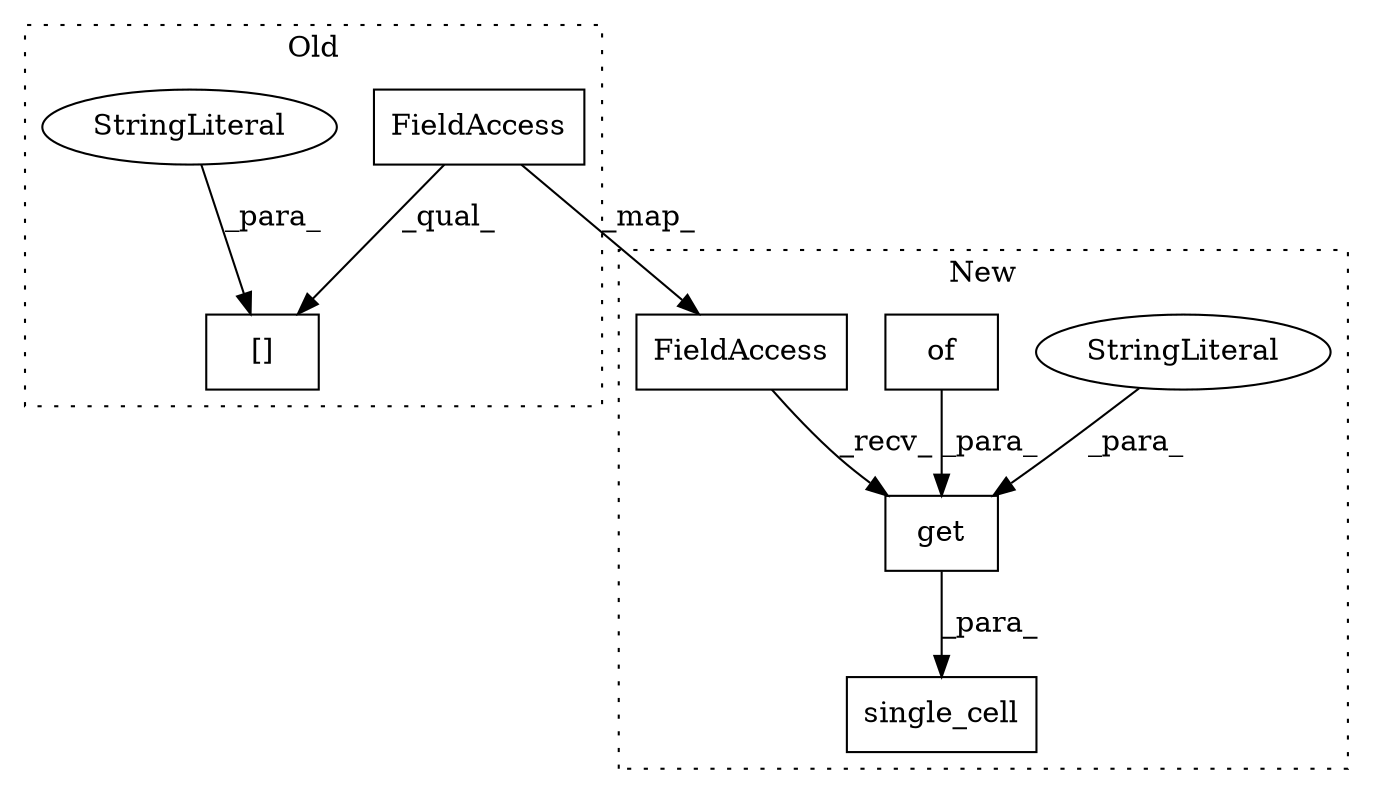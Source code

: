 digraph G {
subgraph cluster0 {
1 [label="[]" a="2" s="10648,10676" l="12,1" shape="box"];
3 [label="StringLiteral" a="45" s="10660" l="16" shape="ellipse"];
8 [label="FieldAccess" a="22" s="10648" l="11" shape="box"];
label = "Old";
style="dotted";
}
subgraph cluster1 {
2 [label="single_cell" a="32" s="10404,10604" l="12,1" shape="box"];
4 [label="get" a="32" s="10453,10484" l="4,1" shape="box"];
5 [label="StringLiteral" a="45" s="10457" l="18" shape="ellipse"];
6 [label="of" a="32" s="10480" l="4" shape="box"];
7 [label="FieldAccess" a="22" s="10441" l="11" shape="box"];
label = "New";
style="dotted";
}
3 -> 1 [label="_para_"];
4 -> 2 [label="_para_"];
5 -> 4 [label="_para_"];
6 -> 4 [label="_para_"];
7 -> 4 [label="_recv_"];
8 -> 1 [label="_qual_"];
8 -> 7 [label="_map_"];
}